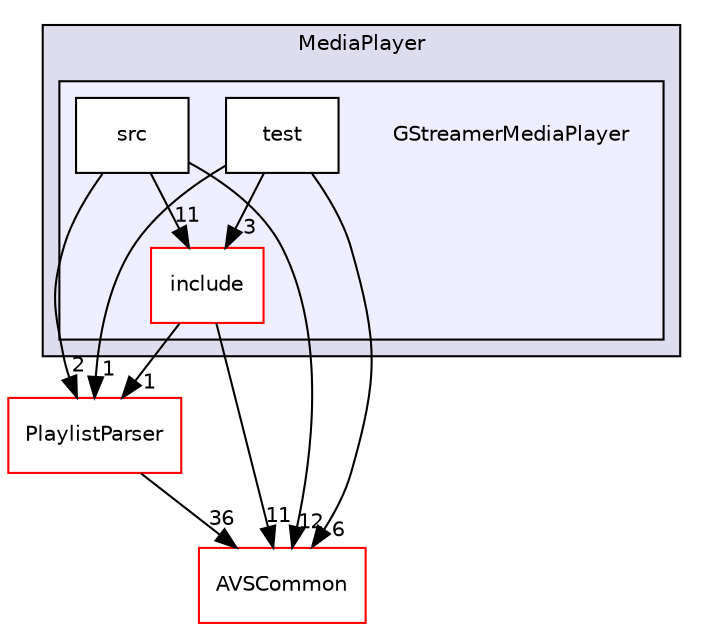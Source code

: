 digraph "/workplace/avs-device-sdk/MediaPlayer/GStreamerMediaPlayer" {
  compound=true
  node [ fontsize="10", fontname="Helvetica"];
  edge [ labelfontsize="10", labelfontname="Helvetica"];
  subgraph clusterdir_9d34932954f3d83257e5e12e3f421a72 {
    graph [ bgcolor="#ddddee", pencolor="black", label="MediaPlayer" fontname="Helvetica", fontsize="10", URL="dir_9d34932954f3d83257e5e12e3f421a72.html"]
  subgraph clusterdir_e1f7d5df1447213cfb529aad5fa2c859 {
    graph [ bgcolor="#eeeeff", pencolor="black", label="" URL="dir_e1f7d5df1447213cfb529aad5fa2c859.html"];
    dir_e1f7d5df1447213cfb529aad5fa2c859 [shape=plaintext label="GStreamerMediaPlayer"];
    dir_d1a5c25c65a86ab490915a47e76c835a [shape=box label="include" color="red" fillcolor="white" style="filled" URL="dir_d1a5c25c65a86ab490915a47e76c835a.html"];
    dir_f0ec0bc1067624a3e216a0b3de211133 [shape=box label="src" color="black" fillcolor="white" style="filled" URL="dir_f0ec0bc1067624a3e216a0b3de211133.html"];
    dir_c8b7016d00f27fb841ebdfed199c4e61 [shape=box label="test" color="black" fillcolor="white" style="filled" URL="dir_c8b7016d00f27fb841ebdfed199c4e61.html"];
  }
  }
  dir_655fbec917b1f23289d3ed8ec9803bf1 [shape=box label="PlaylistParser" fillcolor="white" style="filled" color="red" URL="dir_655fbec917b1f23289d3ed8ec9803bf1.html"];
  dir_13e65effb2bde530b17b3d5eefcd0266 [shape=box label="AVSCommon" fillcolor="white" style="filled" color="red" URL="dir_13e65effb2bde530b17b3d5eefcd0266.html"];
  dir_655fbec917b1f23289d3ed8ec9803bf1->dir_13e65effb2bde530b17b3d5eefcd0266 [headlabel="36", labeldistance=1.5 headhref="dir_000265_000015.html"];
  dir_d1a5c25c65a86ab490915a47e76c835a->dir_655fbec917b1f23289d3ed8ec9803bf1 [headlabel="1", labeldistance=1.5 headhref="dir_000261_000265.html"];
  dir_d1a5c25c65a86ab490915a47e76c835a->dir_13e65effb2bde530b17b3d5eefcd0266 [headlabel="11", labeldistance=1.5 headhref="dir_000261_000015.html"];
  dir_c8b7016d00f27fb841ebdfed199c4e61->dir_655fbec917b1f23289d3ed8ec9803bf1 [headlabel="1", labeldistance=1.5 headhref="dir_000264_000265.html"];
  dir_c8b7016d00f27fb841ebdfed199c4e61->dir_d1a5c25c65a86ab490915a47e76c835a [headlabel="3", labeldistance=1.5 headhref="dir_000264_000261.html"];
  dir_c8b7016d00f27fb841ebdfed199c4e61->dir_13e65effb2bde530b17b3d5eefcd0266 [headlabel="6", labeldistance=1.5 headhref="dir_000264_000015.html"];
  dir_f0ec0bc1067624a3e216a0b3de211133->dir_655fbec917b1f23289d3ed8ec9803bf1 [headlabel="2", labeldistance=1.5 headhref="dir_000263_000265.html"];
  dir_f0ec0bc1067624a3e216a0b3de211133->dir_d1a5c25c65a86ab490915a47e76c835a [headlabel="11", labeldistance=1.5 headhref="dir_000263_000261.html"];
  dir_f0ec0bc1067624a3e216a0b3de211133->dir_13e65effb2bde530b17b3d5eefcd0266 [headlabel="12", labeldistance=1.5 headhref="dir_000263_000015.html"];
}
